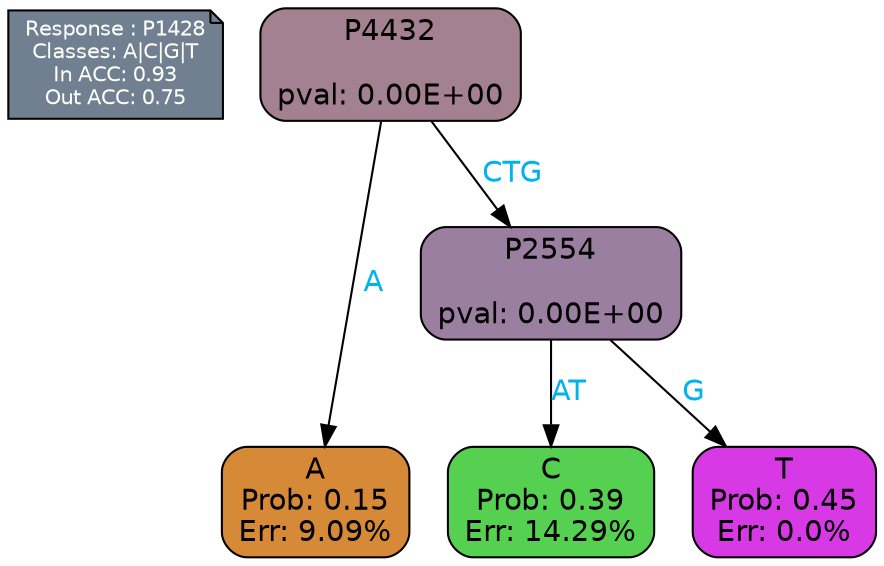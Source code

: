 digraph Tree {
node [shape=box, style="filled, rounded", color="black", fontname=helvetica] ;
graph [ranksep=equally, splines=polylines, bgcolor=transparent, dpi=600] ;
edge [fontname=helvetica] ;
LEGEND [label="Response : P1428
Classes: A|C|G|T
In ACC: 0.93
Out ACC: 0.75
",shape=note,align=left,style=filled,fillcolor="slategray",fontcolor="white",fontsize=10];1 [label="P4432

pval: 0.00E+00", fillcolor="#a48190"] ;
2 [label="A
Prob: 0.15
Err: 9.09%", fillcolor="#d68a38"] ;
3 [label="P2554

pval: 0.00E+00", fillcolor="#9a7fa0"] ;
4 [label="C
Prob: 0.39
Err: 14.29%", fillcolor="#55d051"] ;
5 [label="T
Prob: 0.45
Err: 0.0%", fillcolor="#d739e5"] ;
1 -> 2 [label="A",fontcolor=deepskyblue2] ;
1 -> 3 [label="CTG",fontcolor=deepskyblue2] ;
3 -> 4 [label="AT",fontcolor=deepskyblue2] ;
3 -> 5 [label="G",fontcolor=deepskyblue2] ;
{rank = same; 2;4;5;}{rank = same; LEGEND;1;}}